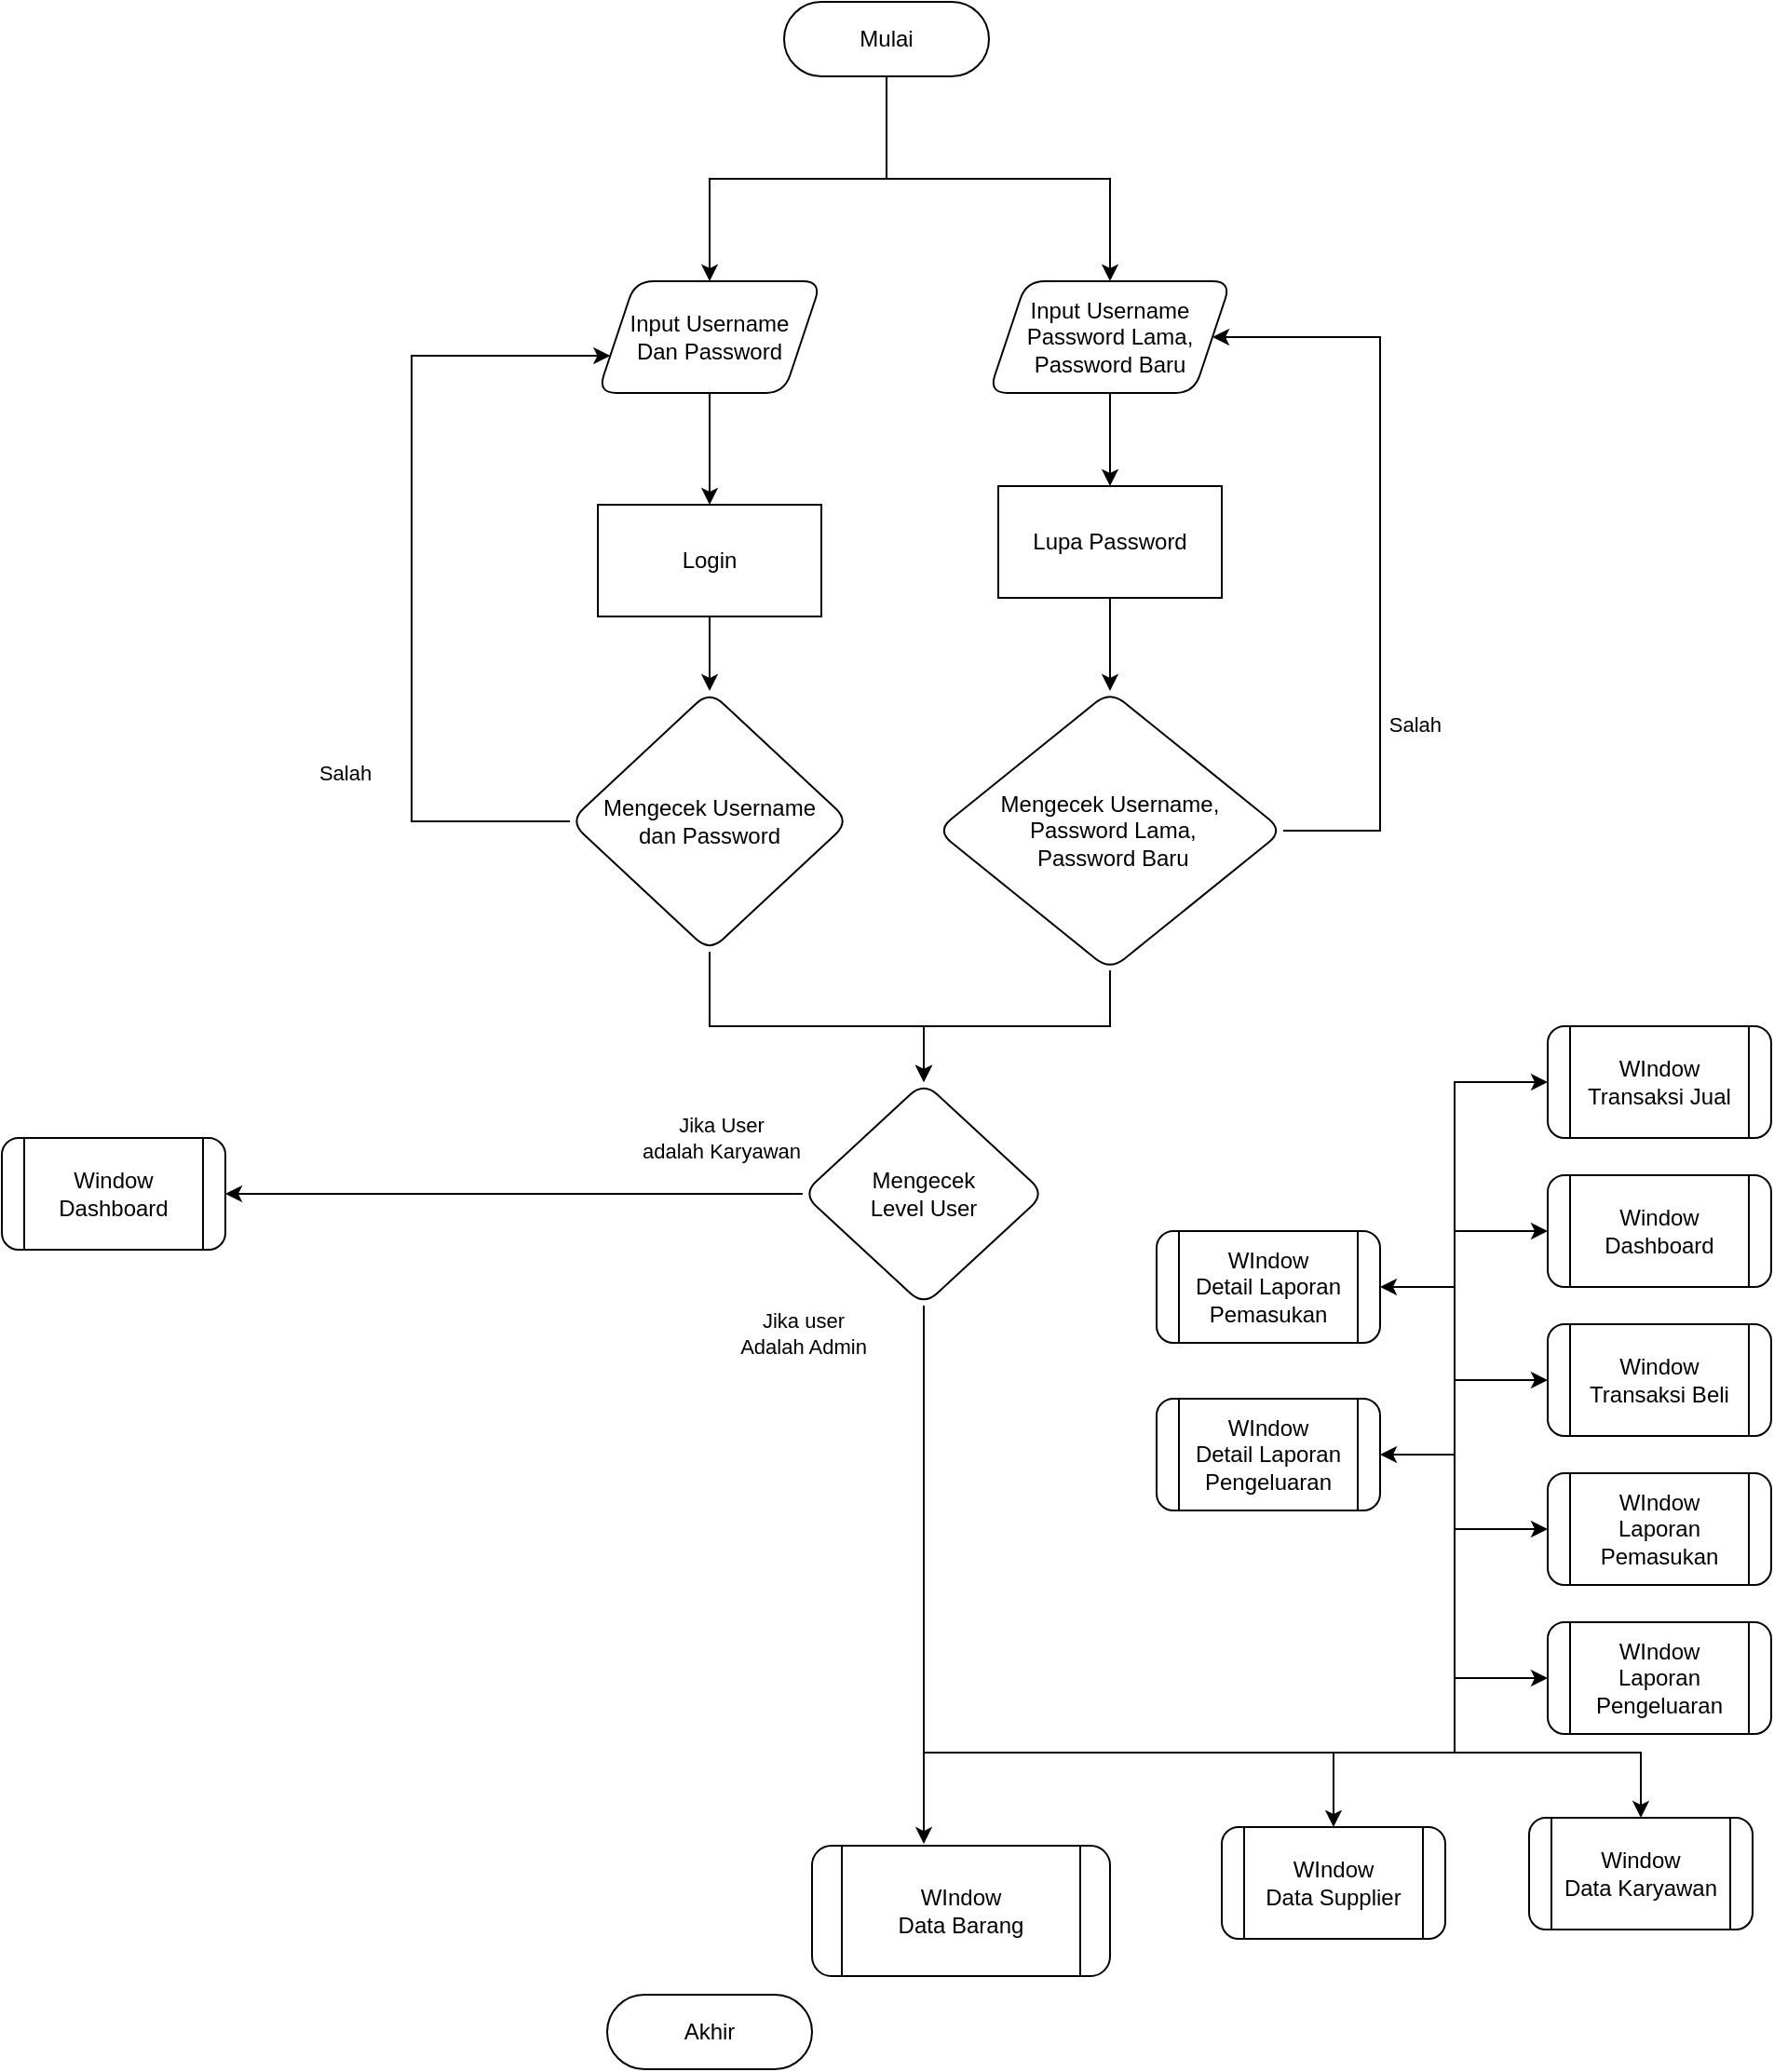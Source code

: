 <mxfile version="20.7.4" type="github">
  <diagram id="C5RBs43oDa-KdzZeNtuy" name="Page-1">
    <mxGraphModel dx="3047" dy="3146" grid="1" gridSize="10" guides="1" tooltips="1" connect="1" arrows="1" fold="1" page="1" pageScale="1" pageWidth="827" pageHeight="1169" math="0" shadow="0">
      <root>
        <mxCell id="WIyWlLk6GJQsqaUBKTNV-0" />
        <mxCell id="WIyWlLk6GJQsqaUBKTNV-1" parent="WIyWlLk6GJQsqaUBKTNV-0" />
        <mxCell id="iKpSRfrjYne2FRFm2gxy-15" style="edgeStyle=orthogonalEdgeStyle;rounded=0;orthogonalLoop=1;jettySize=auto;html=1;" edge="1" parent="WIyWlLk6GJQsqaUBKTNV-1" source="iKpSRfrjYne2FRFm2gxy-2" target="iKpSRfrjYne2FRFm2gxy-14">
          <mxGeometry relative="1" as="geometry" />
        </mxCell>
        <mxCell id="iKpSRfrjYne2FRFm2gxy-31" style="edgeStyle=orthogonalEdgeStyle;rounded=0;orthogonalLoop=1;jettySize=auto;html=1;" edge="1" parent="WIyWlLk6GJQsqaUBKTNV-1" source="iKpSRfrjYne2FRFm2gxy-2" target="iKpSRfrjYne2FRFm2gxy-27">
          <mxGeometry relative="1" as="geometry" />
        </mxCell>
        <mxCell id="iKpSRfrjYne2FRFm2gxy-2" value="Mulai" style="rounded=1;whiteSpace=wrap;html=1;arcSize=50;" vertex="1" parent="WIyWlLk6GJQsqaUBKTNV-1">
          <mxGeometry x="320" y="-1180" width="110" height="40" as="geometry" />
        </mxCell>
        <mxCell id="iKpSRfrjYne2FRFm2gxy-3" value="Akhir" style="rounded=1;whiteSpace=wrap;html=1;arcSize=50;" vertex="1" parent="WIyWlLk6GJQsqaUBKTNV-1">
          <mxGeometry x="225" y="-110" width="110" height="40" as="geometry" />
        </mxCell>
        <mxCell id="iKpSRfrjYne2FRFm2gxy-17" style="edgeStyle=orthogonalEdgeStyle;rounded=0;orthogonalLoop=1;jettySize=auto;html=1;" edge="1" parent="WIyWlLk6GJQsqaUBKTNV-1" source="iKpSRfrjYne2FRFm2gxy-4" target="iKpSRfrjYne2FRFm2gxy-14">
          <mxGeometry x="-1" y="-177" relative="1" as="geometry">
            <mxPoint x="440" y="-860" as="targetPoint" />
            <Array as="points">
              <mxPoint x="120" y="-740" />
              <mxPoint x="120" y="-990" />
            </Array>
            <mxPoint x="170" y="127" as="offset" />
          </mxGeometry>
        </mxCell>
        <mxCell id="iKpSRfrjYne2FRFm2gxy-18" value="Salah" style="edgeLabel;html=1;align=center;verticalAlign=middle;resizable=0;points=[];" vertex="1" connectable="0" parent="iKpSRfrjYne2FRFm2gxy-17">
          <mxGeometry x="-0.488" y="2" relative="1" as="geometry">
            <mxPoint x="-34" y="2" as="offset" />
          </mxGeometry>
        </mxCell>
        <mxCell id="iKpSRfrjYne2FRFm2gxy-42" style="edgeStyle=orthogonalEdgeStyle;rounded=0;orthogonalLoop=1;jettySize=auto;html=1;entryX=0.5;entryY=0;entryDx=0;entryDy=0;" edge="1" parent="WIyWlLk6GJQsqaUBKTNV-1" source="iKpSRfrjYne2FRFm2gxy-4" target="iKpSRfrjYne2FRFm2gxy-40">
          <mxGeometry relative="1" as="geometry">
            <mxPoint x="380" y="-640" as="targetPoint" />
            <Array as="points">
              <mxPoint x="280" y="-630" />
              <mxPoint x="395" y="-630" />
            </Array>
          </mxGeometry>
        </mxCell>
        <mxCell id="iKpSRfrjYne2FRFm2gxy-4" value="Mengecek Username&lt;br&gt;dan Password" style="rhombus;whiteSpace=wrap;html=1;rounded=1;" vertex="1" parent="WIyWlLk6GJQsqaUBKTNV-1">
          <mxGeometry x="205" y="-810" width="150" height="140" as="geometry" />
        </mxCell>
        <mxCell id="iKpSRfrjYne2FRFm2gxy-6" value="Window Transaksi Beli" style="shape=process;whiteSpace=wrap;html=1;backgroundOutline=1;rounded=1;" vertex="1" parent="WIyWlLk6GJQsqaUBKTNV-1">
          <mxGeometry x="730" y="-470" width="120" height="60" as="geometry" />
        </mxCell>
        <mxCell id="iKpSRfrjYne2FRFm2gxy-7" value="WIndow&lt;br&gt;Data Supplier" style="shape=process;whiteSpace=wrap;html=1;backgroundOutline=1;rounded=1;" vertex="1" parent="WIyWlLk6GJQsqaUBKTNV-1">
          <mxGeometry x="555" y="-200" width="120" height="60" as="geometry" />
        </mxCell>
        <mxCell id="iKpSRfrjYne2FRFm2gxy-8" value="WIndow Transaksi Jual" style="shape=process;whiteSpace=wrap;html=1;backgroundOutline=1;rounded=1;" vertex="1" parent="WIyWlLk6GJQsqaUBKTNV-1">
          <mxGeometry x="730" y="-630" width="120" height="60" as="geometry" />
        </mxCell>
        <mxCell id="iKpSRfrjYne2FRFm2gxy-9" value="Window &lt;br&gt;Data Karyawan" style="shape=process;whiteSpace=wrap;html=1;backgroundOutline=1;rounded=1;" vertex="1" parent="WIyWlLk6GJQsqaUBKTNV-1">
          <mxGeometry x="720" y="-205" width="120" height="60" as="geometry" />
        </mxCell>
        <mxCell id="iKpSRfrjYne2FRFm2gxy-10" value="WIndow &lt;br&gt;Data Barang" style="shape=process;whiteSpace=wrap;html=1;backgroundOutline=1;rounded=1;" vertex="1" parent="WIyWlLk6GJQsqaUBKTNV-1">
          <mxGeometry x="335" y="-190" width="160" height="70" as="geometry" />
        </mxCell>
        <mxCell id="iKpSRfrjYne2FRFm2gxy-11" value="Window &lt;br&gt;Dashboard" style="shape=process;whiteSpace=wrap;html=1;backgroundOutline=1;rounded=1;" vertex="1" parent="WIyWlLk6GJQsqaUBKTNV-1">
          <mxGeometry x="-100" y="-570" width="120" height="60" as="geometry" />
        </mxCell>
        <mxCell id="iKpSRfrjYne2FRFm2gxy-20" style="edgeStyle=orthogonalEdgeStyle;rounded=0;orthogonalLoop=1;jettySize=auto;html=1;" edge="1" parent="WIyWlLk6GJQsqaUBKTNV-1" source="iKpSRfrjYne2FRFm2gxy-14" target="iKpSRfrjYne2FRFm2gxy-19">
          <mxGeometry relative="1" as="geometry" />
        </mxCell>
        <mxCell id="iKpSRfrjYne2FRFm2gxy-14" value="Input Username &lt;br&gt;Dan Password" style="shape=parallelogram;perimeter=parallelogramPerimeter;whiteSpace=wrap;html=1;fixedSize=1;rounded=1;" vertex="1" parent="WIyWlLk6GJQsqaUBKTNV-1">
          <mxGeometry x="220" y="-1030" width="120" height="60" as="geometry" />
        </mxCell>
        <mxCell id="iKpSRfrjYne2FRFm2gxy-21" style="edgeStyle=orthogonalEdgeStyle;rounded=0;orthogonalLoop=1;jettySize=auto;html=1;" edge="1" parent="WIyWlLk6GJQsqaUBKTNV-1" source="iKpSRfrjYne2FRFm2gxy-19" target="iKpSRfrjYne2FRFm2gxy-4">
          <mxGeometry relative="1" as="geometry" />
        </mxCell>
        <mxCell id="iKpSRfrjYne2FRFm2gxy-19" value="Login" style="rounded=0;whiteSpace=wrap;html=1;" vertex="1" parent="WIyWlLk6GJQsqaUBKTNV-1">
          <mxGeometry x="220" y="-910" width="120" height="60" as="geometry" />
        </mxCell>
        <mxCell id="iKpSRfrjYne2FRFm2gxy-28" style="edgeStyle=orthogonalEdgeStyle;rounded=0;orthogonalLoop=1;jettySize=auto;html=1;" edge="1" parent="WIyWlLk6GJQsqaUBKTNV-1" source="iKpSRfrjYne2FRFm2gxy-22" target="iKpSRfrjYne2FRFm2gxy-25">
          <mxGeometry relative="1" as="geometry" />
        </mxCell>
        <mxCell id="iKpSRfrjYne2FRFm2gxy-22" value="Lupa Password" style="rounded=0;whiteSpace=wrap;html=1;" vertex="1" parent="WIyWlLk6GJQsqaUBKTNV-1">
          <mxGeometry x="435" y="-920" width="120" height="60" as="geometry" />
        </mxCell>
        <mxCell id="iKpSRfrjYne2FRFm2gxy-26" style="edgeStyle=orthogonalEdgeStyle;rounded=0;orthogonalLoop=1;jettySize=auto;html=1;entryX=1;entryY=0.5;entryDx=0;entryDy=0;" edge="1" parent="WIyWlLk6GJQsqaUBKTNV-1" source="iKpSRfrjYne2FRFm2gxy-25" target="iKpSRfrjYne2FRFm2gxy-27">
          <mxGeometry relative="1" as="geometry">
            <mxPoint x="640" y="-1010" as="targetPoint" />
            <Array as="points">
              <mxPoint x="640" y="-735" />
              <mxPoint x="640" y="-1000" />
            </Array>
          </mxGeometry>
        </mxCell>
        <mxCell id="iKpSRfrjYne2FRFm2gxy-32" value="Salah&amp;nbsp;" style="edgeLabel;html=1;align=center;verticalAlign=middle;resizable=0;points=[];" vertex="1" connectable="0" parent="iKpSRfrjYne2FRFm2gxy-26">
          <mxGeometry x="-0.461" y="4" relative="1" as="geometry">
            <mxPoint x="24" as="offset" />
          </mxGeometry>
        </mxCell>
        <mxCell id="iKpSRfrjYne2FRFm2gxy-41" style="edgeStyle=orthogonalEdgeStyle;rounded=0;orthogonalLoop=1;jettySize=auto;html=1;entryX=0.5;entryY=0;entryDx=0;entryDy=0;" edge="1" parent="WIyWlLk6GJQsqaUBKTNV-1" source="iKpSRfrjYne2FRFm2gxy-25" target="iKpSRfrjYne2FRFm2gxy-40">
          <mxGeometry relative="1" as="geometry" />
        </mxCell>
        <mxCell id="iKpSRfrjYne2FRFm2gxy-25" value="Mengecek Username,&lt;br&gt;&amp;nbsp;Password Lama,&lt;br&gt;&amp;nbsp;Password Baru" style="rhombus;whiteSpace=wrap;html=1;rounded=1;" vertex="1" parent="WIyWlLk6GJQsqaUBKTNV-1">
          <mxGeometry x="402" y="-810" width="186" height="150" as="geometry" />
        </mxCell>
        <mxCell id="iKpSRfrjYne2FRFm2gxy-30" style="edgeStyle=orthogonalEdgeStyle;rounded=0;orthogonalLoop=1;jettySize=auto;html=1;" edge="1" parent="WIyWlLk6GJQsqaUBKTNV-1" source="iKpSRfrjYne2FRFm2gxy-27" target="iKpSRfrjYne2FRFm2gxy-22">
          <mxGeometry relative="1" as="geometry" />
        </mxCell>
        <mxCell id="iKpSRfrjYne2FRFm2gxy-27" value="Input Username &lt;br&gt;Password Lama,&lt;br&gt;Password Baru" style="shape=parallelogram;perimeter=parallelogramPerimeter;whiteSpace=wrap;html=1;fixedSize=1;rounded=1;" vertex="1" parent="WIyWlLk6GJQsqaUBKTNV-1">
          <mxGeometry x="430" y="-1030" width="130" height="60" as="geometry" />
        </mxCell>
        <mxCell id="iKpSRfrjYne2FRFm2gxy-43" style="edgeStyle=orthogonalEdgeStyle;rounded=0;orthogonalLoop=1;jettySize=auto;html=1;entryX=1;entryY=0.5;entryDx=0;entryDy=0;" edge="1" parent="WIyWlLk6GJQsqaUBKTNV-1" source="iKpSRfrjYne2FRFm2gxy-40" target="iKpSRfrjYne2FRFm2gxy-11">
          <mxGeometry relative="1" as="geometry">
            <mxPoint x="130" y="-370" as="targetPoint" />
            <Array as="points">
              <mxPoint x="60" y="-540" />
              <mxPoint x="60" y="-540" />
            </Array>
          </mxGeometry>
        </mxCell>
        <mxCell id="iKpSRfrjYne2FRFm2gxy-44" value="Jika User &lt;br&gt;adalah Karyawan" style="edgeLabel;html=1;align=center;verticalAlign=middle;resizable=0;points=[];" vertex="1" connectable="0" parent="iKpSRfrjYne2FRFm2gxy-43">
          <mxGeometry x="-0.748" y="2" relative="1" as="geometry">
            <mxPoint x="-5" y="-32" as="offset" />
          </mxGeometry>
        </mxCell>
        <mxCell id="iKpSRfrjYne2FRFm2gxy-53" style="edgeStyle=orthogonalEdgeStyle;rounded=0;orthogonalLoop=1;jettySize=auto;html=1;entryX=0.375;entryY=-0.014;entryDx=0;entryDy=0;entryPerimeter=0;" edge="1" parent="WIyWlLk6GJQsqaUBKTNV-1" source="iKpSRfrjYne2FRFm2gxy-40" target="iKpSRfrjYne2FRFm2gxy-10">
          <mxGeometry relative="1" as="geometry">
            <Array as="points">
              <mxPoint x="395" y="-206" />
            </Array>
          </mxGeometry>
        </mxCell>
        <mxCell id="iKpSRfrjYne2FRFm2gxy-54" value="Jika user&lt;br&gt;Adalah Admin" style="edgeLabel;html=1;align=center;verticalAlign=middle;resizable=0;points=[];" vertex="1" connectable="0" parent="iKpSRfrjYne2FRFm2gxy-53">
          <mxGeometry x="-0.848" y="2" relative="1" as="geometry">
            <mxPoint x="-67" y="-7" as="offset" />
          </mxGeometry>
        </mxCell>
        <mxCell id="iKpSRfrjYne2FRFm2gxy-55" style="edgeStyle=orthogonalEdgeStyle;rounded=0;orthogonalLoop=1;jettySize=auto;html=1;" edge="1" parent="WIyWlLk6GJQsqaUBKTNV-1" source="iKpSRfrjYne2FRFm2gxy-40" target="iKpSRfrjYne2FRFm2gxy-7">
          <mxGeometry relative="1" as="geometry">
            <Array as="points">
              <mxPoint x="395" y="-240" />
              <mxPoint x="615" y="-240" />
            </Array>
          </mxGeometry>
        </mxCell>
        <mxCell id="iKpSRfrjYne2FRFm2gxy-56" style="edgeStyle=orthogonalEdgeStyle;rounded=0;orthogonalLoop=1;jettySize=auto;html=1;" edge="1" parent="WIyWlLk6GJQsqaUBKTNV-1" source="iKpSRfrjYne2FRFm2gxy-40" target="iKpSRfrjYne2FRFm2gxy-8">
          <mxGeometry relative="1" as="geometry">
            <Array as="points">
              <mxPoint x="395" y="-240" />
              <mxPoint x="680" y="-240" />
              <mxPoint x="680" y="-600" />
            </Array>
          </mxGeometry>
        </mxCell>
        <mxCell id="iKpSRfrjYne2FRFm2gxy-58" style="edgeStyle=orthogonalEdgeStyle;rounded=0;orthogonalLoop=1;jettySize=auto;html=1;entryX=0;entryY=0.5;entryDx=0;entryDy=0;" edge="1" parent="WIyWlLk6GJQsqaUBKTNV-1" source="iKpSRfrjYne2FRFm2gxy-40" target="iKpSRfrjYne2FRFm2gxy-6">
          <mxGeometry relative="1" as="geometry">
            <Array as="points">
              <mxPoint x="395" y="-240" />
              <mxPoint x="680" y="-240" />
              <mxPoint x="680" y="-440" />
            </Array>
          </mxGeometry>
        </mxCell>
        <mxCell id="iKpSRfrjYne2FRFm2gxy-59" style="edgeStyle=orthogonalEdgeStyle;rounded=0;orthogonalLoop=1;jettySize=auto;html=1;entryX=0.5;entryY=0;entryDx=0;entryDy=0;" edge="1" parent="WIyWlLk6GJQsqaUBKTNV-1" source="iKpSRfrjYne2FRFm2gxy-40" target="iKpSRfrjYne2FRFm2gxy-9">
          <mxGeometry relative="1" as="geometry">
            <Array as="points">
              <mxPoint x="395" y="-240" />
              <mxPoint x="780" y="-240" />
            </Array>
          </mxGeometry>
        </mxCell>
        <mxCell id="iKpSRfrjYne2FRFm2gxy-63" style="edgeStyle=orthogonalEdgeStyle;rounded=0;orthogonalLoop=1;jettySize=auto;html=1;entryX=0;entryY=0.5;entryDx=0;entryDy=0;" edge="1" parent="WIyWlLk6GJQsqaUBKTNV-1" source="iKpSRfrjYne2FRFm2gxy-40" target="iKpSRfrjYne2FRFm2gxy-60">
          <mxGeometry relative="1" as="geometry">
            <Array as="points">
              <mxPoint x="395" y="-240" />
              <mxPoint x="680" y="-240" />
              <mxPoint x="680" y="-520" />
            </Array>
          </mxGeometry>
        </mxCell>
        <mxCell id="iKpSRfrjYne2FRFm2gxy-64" style="edgeStyle=orthogonalEdgeStyle;rounded=0;orthogonalLoop=1;jettySize=auto;html=1;entryX=0;entryY=0.5;entryDx=0;entryDy=0;" edge="1" parent="WIyWlLk6GJQsqaUBKTNV-1" source="iKpSRfrjYne2FRFm2gxy-40" target="iKpSRfrjYne2FRFm2gxy-61">
          <mxGeometry relative="1" as="geometry">
            <Array as="points">
              <mxPoint x="395" y="-240" />
              <mxPoint x="680" y="-240" />
              <mxPoint x="680" y="-360" />
            </Array>
          </mxGeometry>
        </mxCell>
        <mxCell id="iKpSRfrjYne2FRFm2gxy-65" style="edgeStyle=orthogonalEdgeStyle;rounded=0;orthogonalLoop=1;jettySize=auto;html=1;entryX=0;entryY=0.5;entryDx=0;entryDy=0;" edge="1" parent="WIyWlLk6GJQsqaUBKTNV-1" source="iKpSRfrjYne2FRFm2gxy-40" target="iKpSRfrjYne2FRFm2gxy-62">
          <mxGeometry relative="1" as="geometry">
            <Array as="points">
              <mxPoint x="395" y="-240" />
              <mxPoint x="680" y="-240" />
              <mxPoint x="680" y="-280" />
            </Array>
          </mxGeometry>
        </mxCell>
        <mxCell id="iKpSRfrjYne2FRFm2gxy-68" style="edgeStyle=orthogonalEdgeStyle;rounded=0;orthogonalLoop=1;jettySize=auto;html=1;entryX=1;entryY=0.5;entryDx=0;entryDy=0;" edge="1" parent="WIyWlLk6GJQsqaUBKTNV-1" source="iKpSRfrjYne2FRFm2gxy-40" target="iKpSRfrjYne2FRFm2gxy-67">
          <mxGeometry relative="1" as="geometry">
            <Array as="points">
              <mxPoint x="395" y="-240" />
              <mxPoint x="680" y="-240" />
              <mxPoint x="680" y="-400" />
            </Array>
          </mxGeometry>
        </mxCell>
        <mxCell id="iKpSRfrjYne2FRFm2gxy-69" style="edgeStyle=orthogonalEdgeStyle;rounded=0;orthogonalLoop=1;jettySize=auto;html=1;entryX=1;entryY=0.5;entryDx=0;entryDy=0;" edge="1" parent="WIyWlLk6GJQsqaUBKTNV-1" source="iKpSRfrjYne2FRFm2gxy-40" target="iKpSRfrjYne2FRFm2gxy-66">
          <mxGeometry relative="1" as="geometry">
            <Array as="points">
              <mxPoint x="395" y="-240" />
              <mxPoint x="680" y="-240" />
              <mxPoint x="680" y="-490" />
            </Array>
          </mxGeometry>
        </mxCell>
        <mxCell id="iKpSRfrjYne2FRFm2gxy-40" value="Mengecek &lt;br&gt;Level User" style="rhombus;whiteSpace=wrap;html=1;rounded=1;" vertex="1" parent="WIyWlLk6GJQsqaUBKTNV-1">
          <mxGeometry x="330" y="-600" width="130" height="120" as="geometry" />
        </mxCell>
        <mxCell id="iKpSRfrjYne2FRFm2gxy-60" value="Window &lt;br&gt;Dashboard" style="shape=process;whiteSpace=wrap;html=1;backgroundOutline=1;rounded=1;" vertex="1" parent="WIyWlLk6GJQsqaUBKTNV-1">
          <mxGeometry x="730" y="-550" width="120" height="60" as="geometry" />
        </mxCell>
        <mxCell id="iKpSRfrjYne2FRFm2gxy-61" value="WIndow &lt;br&gt;Laporan Pemasukan" style="shape=process;whiteSpace=wrap;html=1;backgroundOutline=1;rounded=1;" vertex="1" parent="WIyWlLk6GJQsqaUBKTNV-1">
          <mxGeometry x="730" y="-390" width="120" height="60" as="geometry" />
        </mxCell>
        <mxCell id="iKpSRfrjYne2FRFm2gxy-62" value="WIndow &lt;br&gt;Laporan Pengeluaran" style="shape=process;whiteSpace=wrap;html=1;backgroundOutline=1;rounded=1;" vertex="1" parent="WIyWlLk6GJQsqaUBKTNV-1">
          <mxGeometry x="730" y="-310" width="120" height="60" as="geometry" />
        </mxCell>
        <mxCell id="iKpSRfrjYne2FRFm2gxy-66" value="WIndow &lt;br&gt;Detail Laporan Pemasukan" style="shape=process;whiteSpace=wrap;html=1;backgroundOutline=1;rounded=1;" vertex="1" parent="WIyWlLk6GJQsqaUBKTNV-1">
          <mxGeometry x="520" y="-520" width="120" height="60" as="geometry" />
        </mxCell>
        <mxCell id="iKpSRfrjYne2FRFm2gxy-67" value="WIndow &lt;br&gt;Detail Laporan Pengeluaran" style="shape=process;whiteSpace=wrap;html=1;backgroundOutline=1;rounded=1;" vertex="1" parent="WIyWlLk6GJQsqaUBKTNV-1">
          <mxGeometry x="520" y="-430" width="120" height="60" as="geometry" />
        </mxCell>
      </root>
    </mxGraphModel>
  </diagram>
</mxfile>
